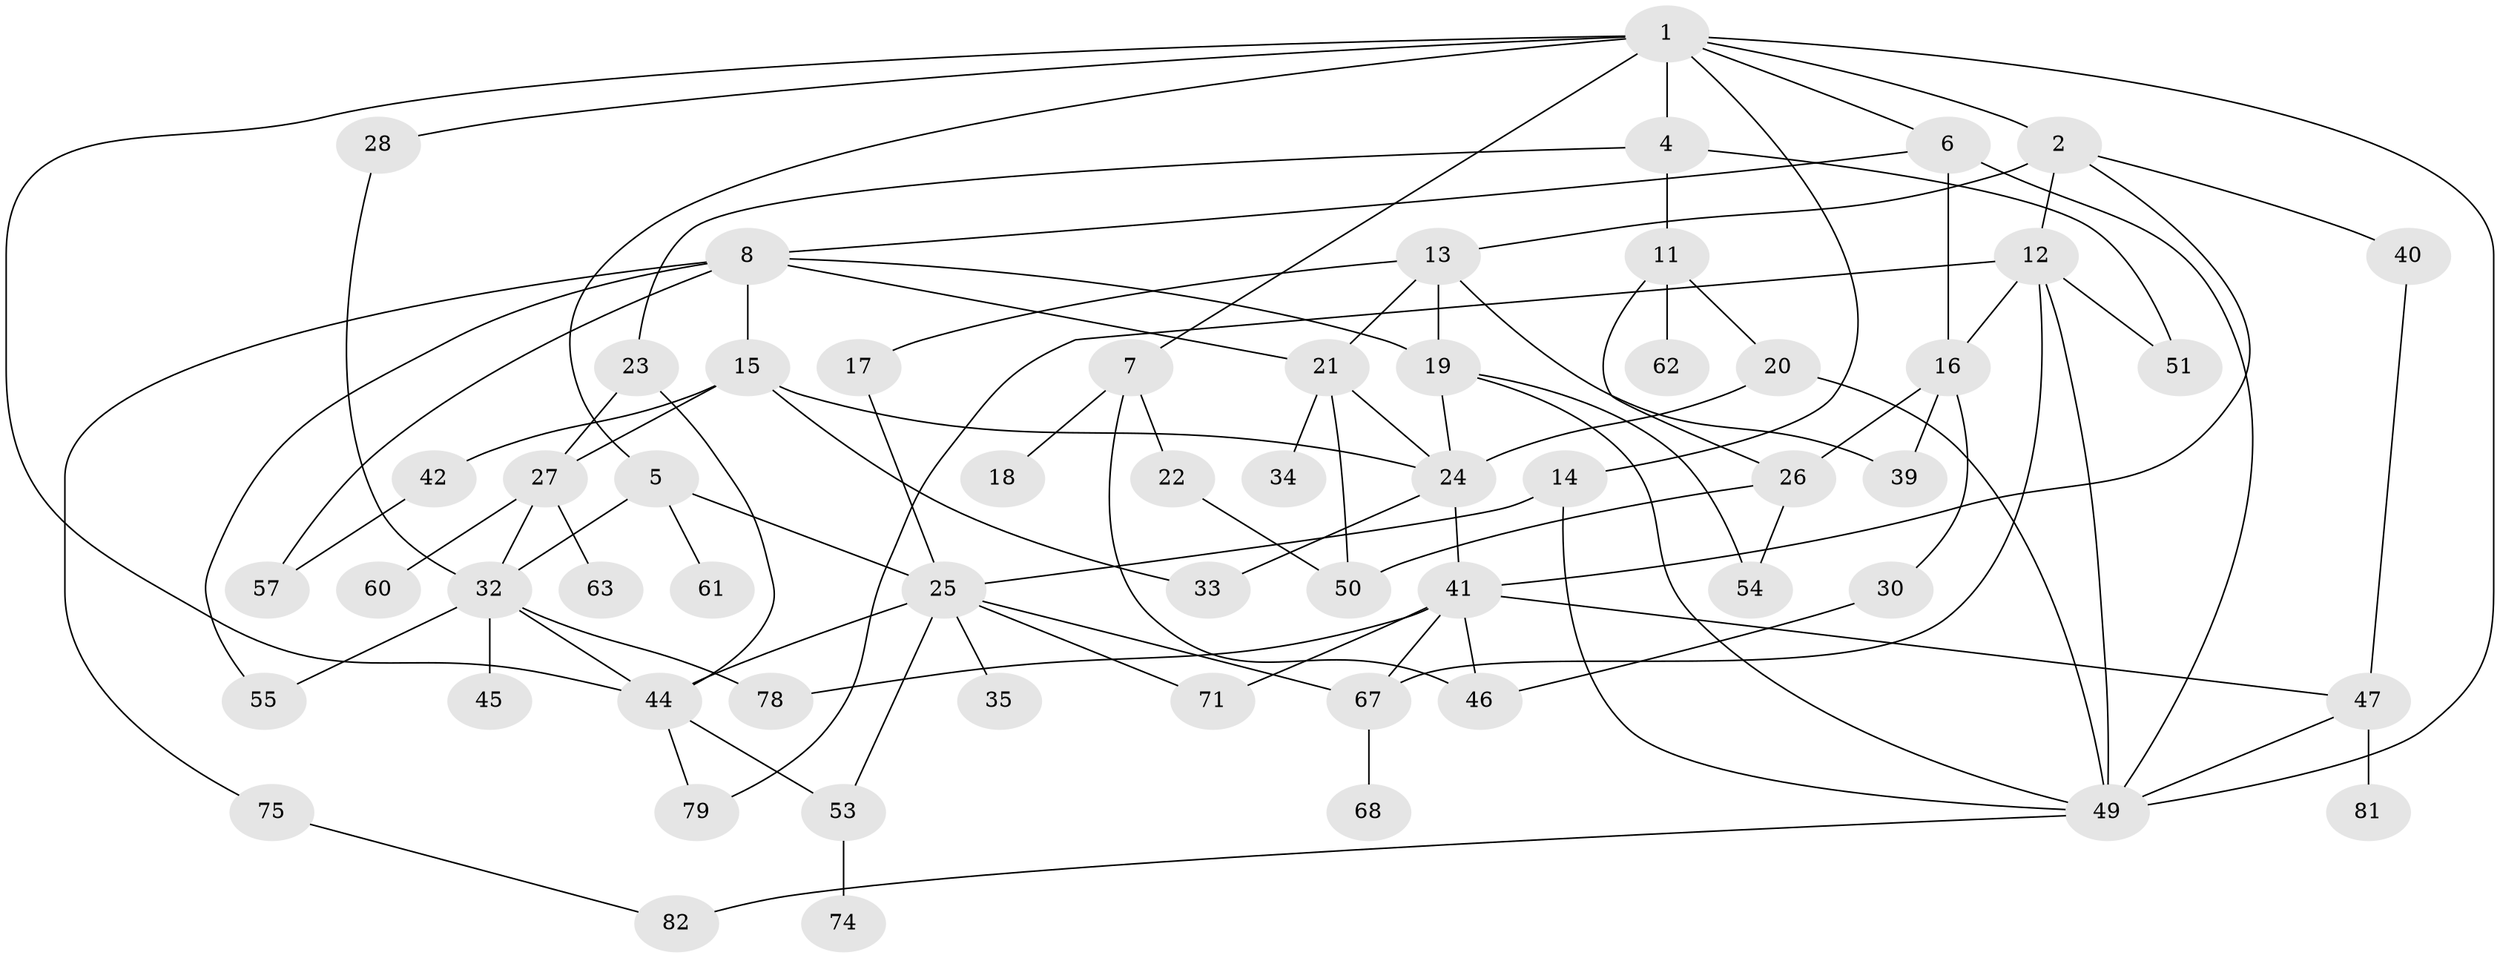 // original degree distribution, {8: 0.011764705882352941, 5: 0.10588235294117647, 3: 0.16470588235294117, 4: 0.17647058823529413, 6: 0.058823529411764705, 1: 0.2, 2: 0.2823529411764706}
// Generated by graph-tools (version 1.1) at 2025/10/02/27/25 16:10:55]
// undirected, 58 vertices, 97 edges
graph export_dot {
graph [start="1"]
  node [color=gray90,style=filled];
  1 [super="+3"];
  2 [super="+48"];
  4;
  5 [super="+84"];
  6;
  7 [super="+10"];
  8 [super="+9"];
  11 [super="+31"];
  12 [super="+38"];
  13 [super="+83"];
  14;
  15;
  16 [super="+66"];
  17;
  18;
  19 [super="+85"];
  20 [super="+77"];
  21 [super="+76"];
  22;
  23 [super="+70"];
  24 [super="+52"];
  25 [super="+29"];
  26;
  27 [super="+36"];
  28;
  30;
  32 [super="+69"];
  33;
  34 [super="+56"];
  35 [super="+37"];
  39;
  40;
  41 [super="+64"];
  42 [super="+43"];
  44 [super="+58"];
  45;
  46 [super="+73"];
  47;
  49 [super="+72"];
  50 [super="+65"];
  51 [super="+80"];
  53 [super="+59"];
  54;
  55;
  57;
  60;
  61;
  62;
  63;
  67;
  68;
  71;
  74;
  75;
  78;
  79;
  81;
  82;
  1 -- 2;
  1 -- 4;
  1 -- 6;
  1 -- 7;
  1 -- 14;
  1 -- 28;
  1 -- 49;
  1 -- 44;
  1 -- 5;
  2 -- 12;
  2 -- 13;
  2 -- 40;
  2 -- 41;
  4 -- 11;
  4 -- 23;
  4 -- 51;
  5 -- 61;
  5 -- 32;
  5 -- 25;
  6 -- 8;
  6 -- 16;
  6 -- 49;
  7 -- 18;
  7 -- 22;
  7 -- 46;
  8 -- 55;
  8 -- 75;
  8 -- 57;
  8 -- 19;
  8 -- 21;
  8 -- 15;
  11 -- 20;
  11 -- 26;
  11 -- 62;
  12 -- 49;
  12 -- 16;
  12 -- 67;
  12 -- 51;
  12 -- 79;
  13 -- 17;
  13 -- 19;
  13 -- 39;
  13 -- 21;
  14 -- 25;
  14 -- 49;
  15 -- 27;
  15 -- 33;
  15 -- 42 [weight=2];
  15 -- 24;
  16 -- 26;
  16 -- 30;
  16 -- 39;
  17 -- 25;
  19 -- 24;
  19 -- 54;
  19 -- 49;
  20 -- 24;
  20 -- 49;
  21 -- 34;
  21 -- 50;
  21 -- 24;
  22 -- 50;
  23 -- 27;
  23 -- 44;
  24 -- 41;
  24 -- 33;
  25 -- 44;
  25 -- 67;
  25 -- 35;
  25 -- 53;
  25 -- 71;
  26 -- 54;
  26 -- 50;
  27 -- 63;
  27 -- 32;
  27 -- 60;
  28 -- 32;
  30 -- 46;
  32 -- 45;
  32 -- 78;
  32 -- 55;
  32 -- 44;
  40 -- 47;
  41 -- 67;
  41 -- 71;
  41 -- 78;
  41 -- 47;
  41 -- 46;
  42 -- 57;
  44 -- 79;
  44 -- 53;
  47 -- 81;
  47 -- 49;
  49 -- 82;
  53 -- 74;
  67 -- 68;
  75 -- 82;
}
